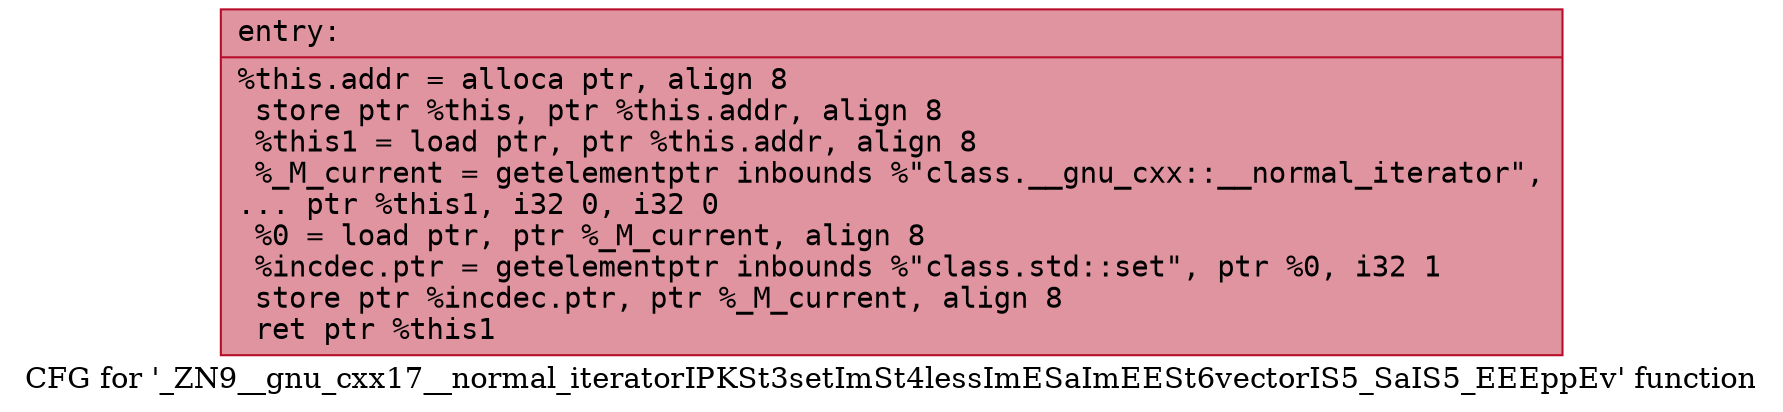digraph "CFG for '_ZN9__gnu_cxx17__normal_iteratorIPKSt3setImSt4lessImESaImEESt6vectorIS5_SaIS5_EEEppEv' function" {
	label="CFG for '_ZN9__gnu_cxx17__normal_iteratorIPKSt3setImSt4lessImESaImEESt6vectorIS5_SaIS5_EEEppEv' function";

	Node0x560dca15e240 [shape=record,color="#b70d28ff", style=filled, fillcolor="#b70d2870" fontname="Courier",label="{entry:\l|  %this.addr = alloca ptr, align 8\l  store ptr %this, ptr %this.addr, align 8\l  %this1 = load ptr, ptr %this.addr, align 8\l  %_M_current = getelementptr inbounds %\"class.__gnu_cxx::__normal_iterator\",\l... ptr %this1, i32 0, i32 0\l  %0 = load ptr, ptr %_M_current, align 8\l  %incdec.ptr = getelementptr inbounds %\"class.std::set\", ptr %0, i32 1\l  store ptr %incdec.ptr, ptr %_M_current, align 8\l  ret ptr %this1\l}"];
}
